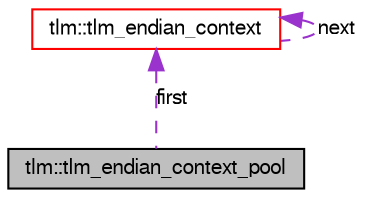 digraph G
{
  edge [fontname="FreeSans",fontsize="10",labelfontname="FreeSans",labelfontsize="10"];
  node [fontname="FreeSans",fontsize="10",shape=record];
  Node1 [label="tlm::tlm_endian_context_pool",height=0.2,width=0.4,color="black", fillcolor="grey75", style="filled" fontcolor="black"];
  Node2 -> Node1 [dir=back,color="darkorchid3",fontsize="10",style="dashed",label="first",fontname="FreeSans"];
  Node2 [label="tlm::tlm_endian_context",height=0.2,width=0.4,color="red", fillcolor="white", style="filled",URL="$a00076.html"];
  Node2 -> Node2 [dir=back,color="darkorchid3",fontsize="10",style="dashed",label="next",fontname="FreeSans"];
}
